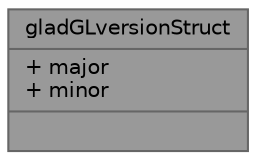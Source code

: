 digraph "gladGLversionStruct"
{
 // INTERACTIVE_SVG=YES
 // LATEX_PDF_SIZE
  bgcolor="transparent";
  edge [fontname=Helvetica,fontsize=10,labelfontname=Helvetica,labelfontsize=10];
  node [fontname=Helvetica,fontsize=10,shape=box,height=0.2,width=0.4];
  Node1 [shape=record,label="{gladGLversionStruct\n|+ major\l+ minor\l|}",height=0.2,width=0.4,color="gray40", fillcolor="grey60", style="filled", fontcolor="black",tooltip=" "];
}
